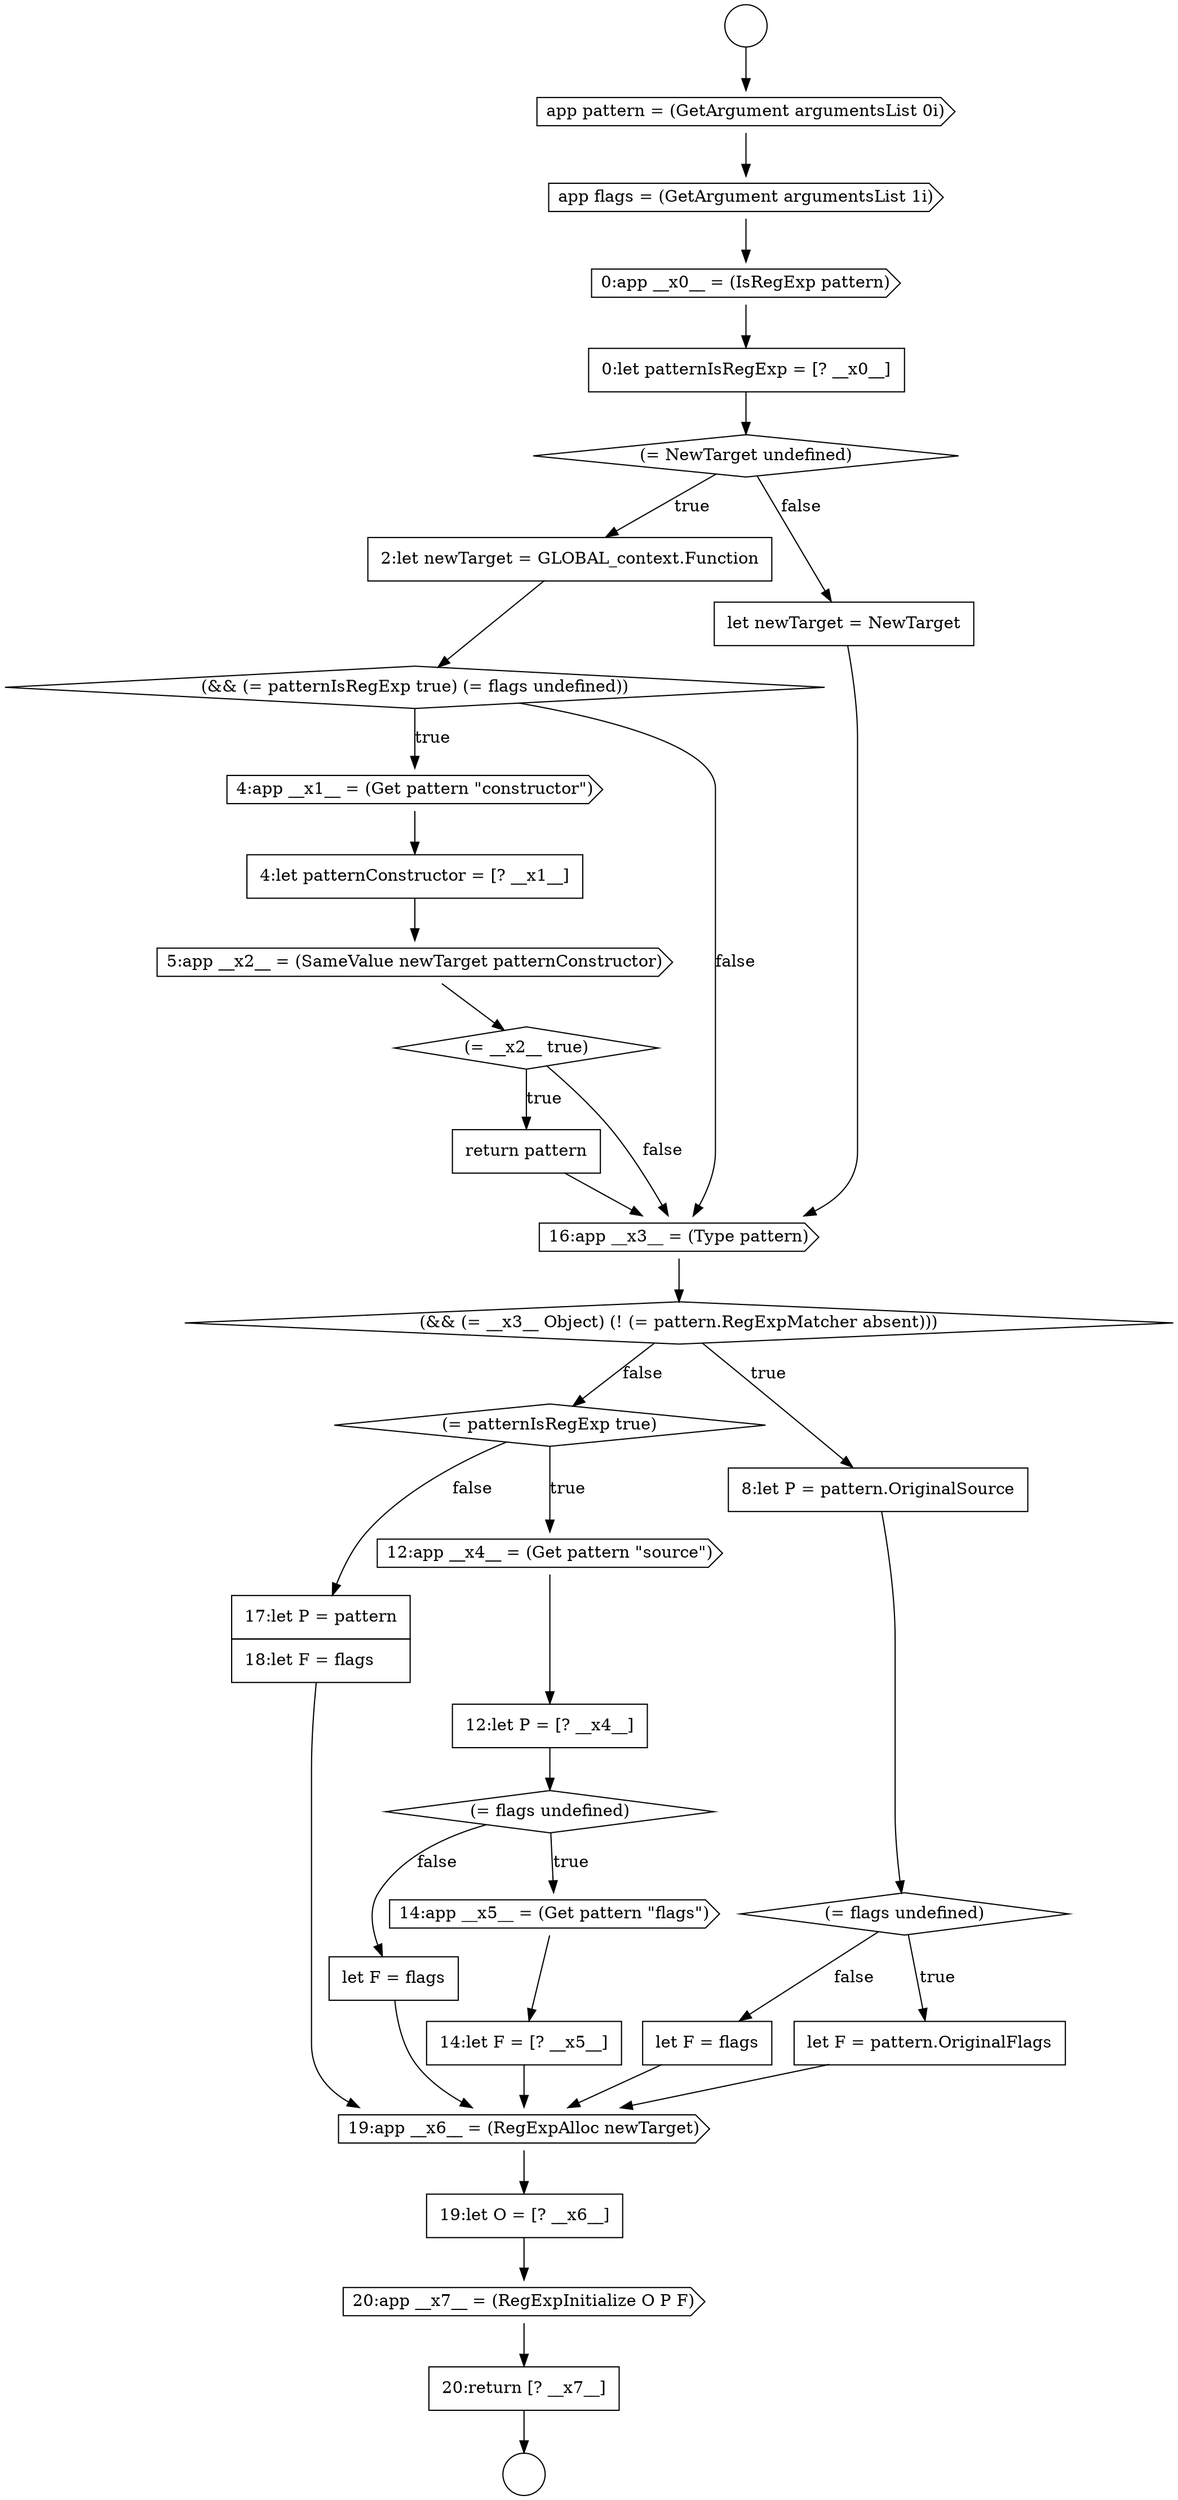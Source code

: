 digraph {
  node15009 [shape=none, margin=0, label=<<font color="black">
    <table border="0" cellborder="1" cellspacing="0" cellpadding="10">
      <tr><td align="left">17:let P = pattern</td></tr>
      <tr><td align="left">18:let F = flags</td></tr>
    </table>
  </font>> color="black" fillcolor="white" style=filled]
  node15013 [shape=none, margin=0, label=<<font color="black">
    <table border="0" cellborder="1" cellspacing="0" cellpadding="10">
      <tr><td align="left">20:return [? __x7__]</td></tr>
    </table>
  </font>> color="black" fillcolor="white" style=filled]
  node15002 [shape=diamond, label=<<font color="black">(= patternIsRegExp true)</font>> color="black" fillcolor="white" style=filled]
  node14981 [shape=circle label=" " color="black" fillcolor="white" style=filled]
  node14993 [shape=diamond, label=<<font color="black">(= __x2__ true)</font>> color="black" fillcolor="white" style=filled]
  node15005 [shape=diamond, label=<<font color="black">(= flags undefined)</font>> color="black" fillcolor="white" style=filled]
  node14990 [shape=cds, label=<<font color="black">4:app __x1__ = (Get pattern &quot;constructor&quot;)</font>> color="black" fillcolor="white" style=filled]
  node15001 [shape=none, margin=0, label=<<font color="black">
    <table border="0" cellborder="1" cellspacing="0" cellpadding="10">
      <tr><td align="left">let F = flags</td></tr>
    </table>
  </font>> color="black" fillcolor="white" style=filled]
  node14986 [shape=none, margin=0, label=<<font color="black">
    <table border="0" cellborder="1" cellspacing="0" cellpadding="10">
      <tr><td align="left">0:let patternIsRegExp = [? __x0__]</td></tr>
    </table>
  </font>> color="black" fillcolor="white" style=filled]
  node14982 [shape=circle label=" " color="black" fillcolor="white" style=filled]
  node14994 [shape=none, margin=0, label=<<font color="black">
    <table border="0" cellborder="1" cellspacing="0" cellpadding="10">
      <tr><td align="left">return pattern</td></tr>
    </table>
  </font>> color="black" fillcolor="white" style=filled]
  node14989 [shape=diamond, label=<<font color="black">(&amp;&amp; (= patternIsRegExp true) (= flags undefined))</font>> color="black" fillcolor="white" style=filled]
  node14985 [shape=cds, label=<<font color="black">0:app __x0__ = (IsRegExp pattern)</font>> color="black" fillcolor="white" style=filled]
  node14998 [shape=none, margin=0, label=<<font color="black">
    <table border="0" cellborder="1" cellspacing="0" cellpadding="10">
      <tr><td align="left">8:let P = pattern.OriginalSource</td></tr>
    </table>
  </font>> color="black" fillcolor="white" style=filled]
  node14992 [shape=cds, label=<<font color="black">5:app __x2__ = (SameValue newTarget patternConstructor)</font>> color="black" fillcolor="white" style=filled]
  node14984 [shape=cds, label=<<font color="black">app flags = (GetArgument argumentsList 1i)</font>> color="black" fillcolor="white" style=filled]
  node14988 [shape=none, margin=0, label=<<font color="black">
    <table border="0" cellborder="1" cellspacing="0" cellpadding="10">
      <tr><td align="left">2:let newTarget = GLOBAL_context.Function</td></tr>
    </table>
  </font>> color="black" fillcolor="white" style=filled]
  node15003 [shape=cds, label=<<font color="black">12:app __x4__ = (Get pattern &quot;source&quot;)</font>> color="black" fillcolor="white" style=filled]
  node14991 [shape=none, margin=0, label=<<font color="black">
    <table border="0" cellborder="1" cellspacing="0" cellpadding="10">
      <tr><td align="left">4:let patternConstructor = [? __x1__]</td></tr>
    </table>
  </font>> color="black" fillcolor="white" style=filled]
  node14996 [shape=cds, label=<<font color="black">16:app __x3__ = (Type pattern)</font>> color="black" fillcolor="white" style=filled]
  node14987 [shape=diamond, label=<<font color="black">(= NewTarget undefined)</font>> color="black" fillcolor="white" style=filled]
  node15008 [shape=none, margin=0, label=<<font color="black">
    <table border="0" cellborder="1" cellspacing="0" cellpadding="10">
      <tr><td align="left">let F = flags</td></tr>
    </table>
  </font>> color="black" fillcolor="white" style=filled]
  node15007 [shape=none, margin=0, label=<<font color="black">
    <table border="0" cellborder="1" cellspacing="0" cellpadding="10">
      <tr><td align="left">14:let F = [? __x5__]</td></tr>
    </table>
  </font>> color="black" fillcolor="white" style=filled]
  node15010 [shape=cds, label=<<font color="black">19:app __x6__ = (RegExpAlloc newTarget)</font>> color="black" fillcolor="white" style=filled]
  node14997 [shape=diamond, label=<<font color="black">(&amp;&amp; (= __x3__ Object) (! (= pattern.RegExpMatcher absent)))</font>> color="black" fillcolor="white" style=filled]
  node14983 [shape=cds, label=<<font color="black">app pattern = (GetArgument argumentsList 0i)</font>> color="black" fillcolor="white" style=filled]
  node15011 [shape=none, margin=0, label=<<font color="black">
    <table border="0" cellborder="1" cellspacing="0" cellpadding="10">
      <tr><td align="left">19:let O = [? __x6__]</td></tr>
    </table>
  </font>> color="black" fillcolor="white" style=filled]
  node15004 [shape=none, margin=0, label=<<font color="black">
    <table border="0" cellborder="1" cellspacing="0" cellpadding="10">
      <tr><td align="left">12:let P = [? __x4__]</td></tr>
    </table>
  </font>> color="black" fillcolor="white" style=filled]
  node15006 [shape=cds, label=<<font color="black">14:app __x5__ = (Get pattern &quot;flags&quot;)</font>> color="black" fillcolor="white" style=filled]
  node15000 [shape=none, margin=0, label=<<font color="black">
    <table border="0" cellborder="1" cellspacing="0" cellpadding="10">
      <tr><td align="left">let F = pattern.OriginalFlags</td></tr>
    </table>
  </font>> color="black" fillcolor="white" style=filled]
  node14995 [shape=none, margin=0, label=<<font color="black">
    <table border="0" cellborder="1" cellspacing="0" cellpadding="10">
      <tr><td align="left">let newTarget = NewTarget</td></tr>
    </table>
  </font>> color="black" fillcolor="white" style=filled]
  node14999 [shape=diamond, label=<<font color="black">(= flags undefined)</font>> color="black" fillcolor="white" style=filled]
  node15012 [shape=cds, label=<<font color="black">20:app __x7__ = (RegExpInitialize O P F)</font>> color="black" fillcolor="white" style=filled]
  node14995 -> node14996 [ color="black"]
  node15009 -> node15010 [ color="black"]
  node14990 -> node14991 [ color="black"]
  node14987 -> node14988 [label=<<font color="black">true</font>> color="black"]
  node14987 -> node14995 [label=<<font color="black">false</font>> color="black"]
  node14989 -> node14990 [label=<<font color="black">true</font>> color="black"]
  node14989 -> node14996 [label=<<font color="black">false</font>> color="black"]
  node14998 -> node14999 [ color="black"]
  node14985 -> node14986 [ color="black"]
  node14996 -> node14997 [ color="black"]
  node14988 -> node14989 [ color="black"]
  node14981 -> node14983 [ color="black"]
  node15004 -> node15005 [ color="black"]
  node15005 -> node15006 [label=<<font color="black">true</font>> color="black"]
  node15005 -> node15008 [label=<<font color="black">false</font>> color="black"]
  node15007 -> node15010 [ color="black"]
  node14983 -> node14984 [ color="black"]
  node15013 -> node14982 [ color="black"]
  node14991 -> node14992 [ color="black"]
  node15011 -> node15012 [ color="black"]
  node15006 -> node15007 [ color="black"]
  node15003 -> node15004 [ color="black"]
  node14999 -> node15000 [label=<<font color="black">true</font>> color="black"]
  node14999 -> node15001 [label=<<font color="black">false</font>> color="black"]
  node15010 -> node15011 [ color="black"]
  node14992 -> node14993 [ color="black"]
  node14993 -> node14994 [label=<<font color="black">true</font>> color="black"]
  node14993 -> node14996 [label=<<font color="black">false</font>> color="black"]
  node14994 -> node14996 [ color="black"]
  node15008 -> node15010 [ color="black"]
  node14997 -> node14998 [label=<<font color="black">true</font>> color="black"]
  node14997 -> node15002 [label=<<font color="black">false</font>> color="black"]
  node14984 -> node14985 [ color="black"]
  node15012 -> node15013 [ color="black"]
  node15001 -> node15010 [ color="black"]
  node15000 -> node15010 [ color="black"]
  node14986 -> node14987 [ color="black"]
  node15002 -> node15003 [label=<<font color="black">true</font>> color="black"]
  node15002 -> node15009 [label=<<font color="black">false</font>> color="black"]
}
